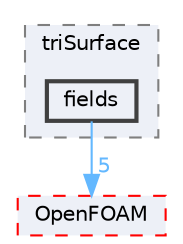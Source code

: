 digraph "src/surfMesh/triSurface/fields"
{
 // LATEX_PDF_SIZE
  bgcolor="transparent";
  edge [fontname=Helvetica,fontsize=10,labelfontname=Helvetica,labelfontsize=10];
  node [fontname=Helvetica,fontsize=10,shape=box,height=0.2,width=0.4];
  compound=true
  subgraph clusterdir_b94b4c44c7e690bcc15ace8c383557d9 {
    graph [ bgcolor="#edf0f7", pencolor="grey50", label="triSurface", fontname=Helvetica,fontsize=10 style="filled,dashed", URL="dir_b94b4c44c7e690bcc15ace8c383557d9.html",tooltip=""]
  dir_0db2eb1d714f49ffffe5e78c1c8467bc [label="fields", fillcolor="#edf0f7", color="grey25", style="filled,bold", URL="dir_0db2eb1d714f49ffffe5e78c1c8467bc.html",tooltip=""];
  }
  dir_c5473ff19b20e6ec4dfe5c310b3778a8 [label="OpenFOAM", fillcolor="#edf0f7", color="red", style="filled,dashed", URL="dir_c5473ff19b20e6ec4dfe5c310b3778a8.html",tooltip=""];
  dir_0db2eb1d714f49ffffe5e78c1c8467bc->dir_c5473ff19b20e6ec4dfe5c310b3778a8 [headlabel="5", labeldistance=1.5 headhref="dir_001339_002695.html" href="dir_001339_002695.html" color="steelblue1" fontcolor="steelblue1"];
}
